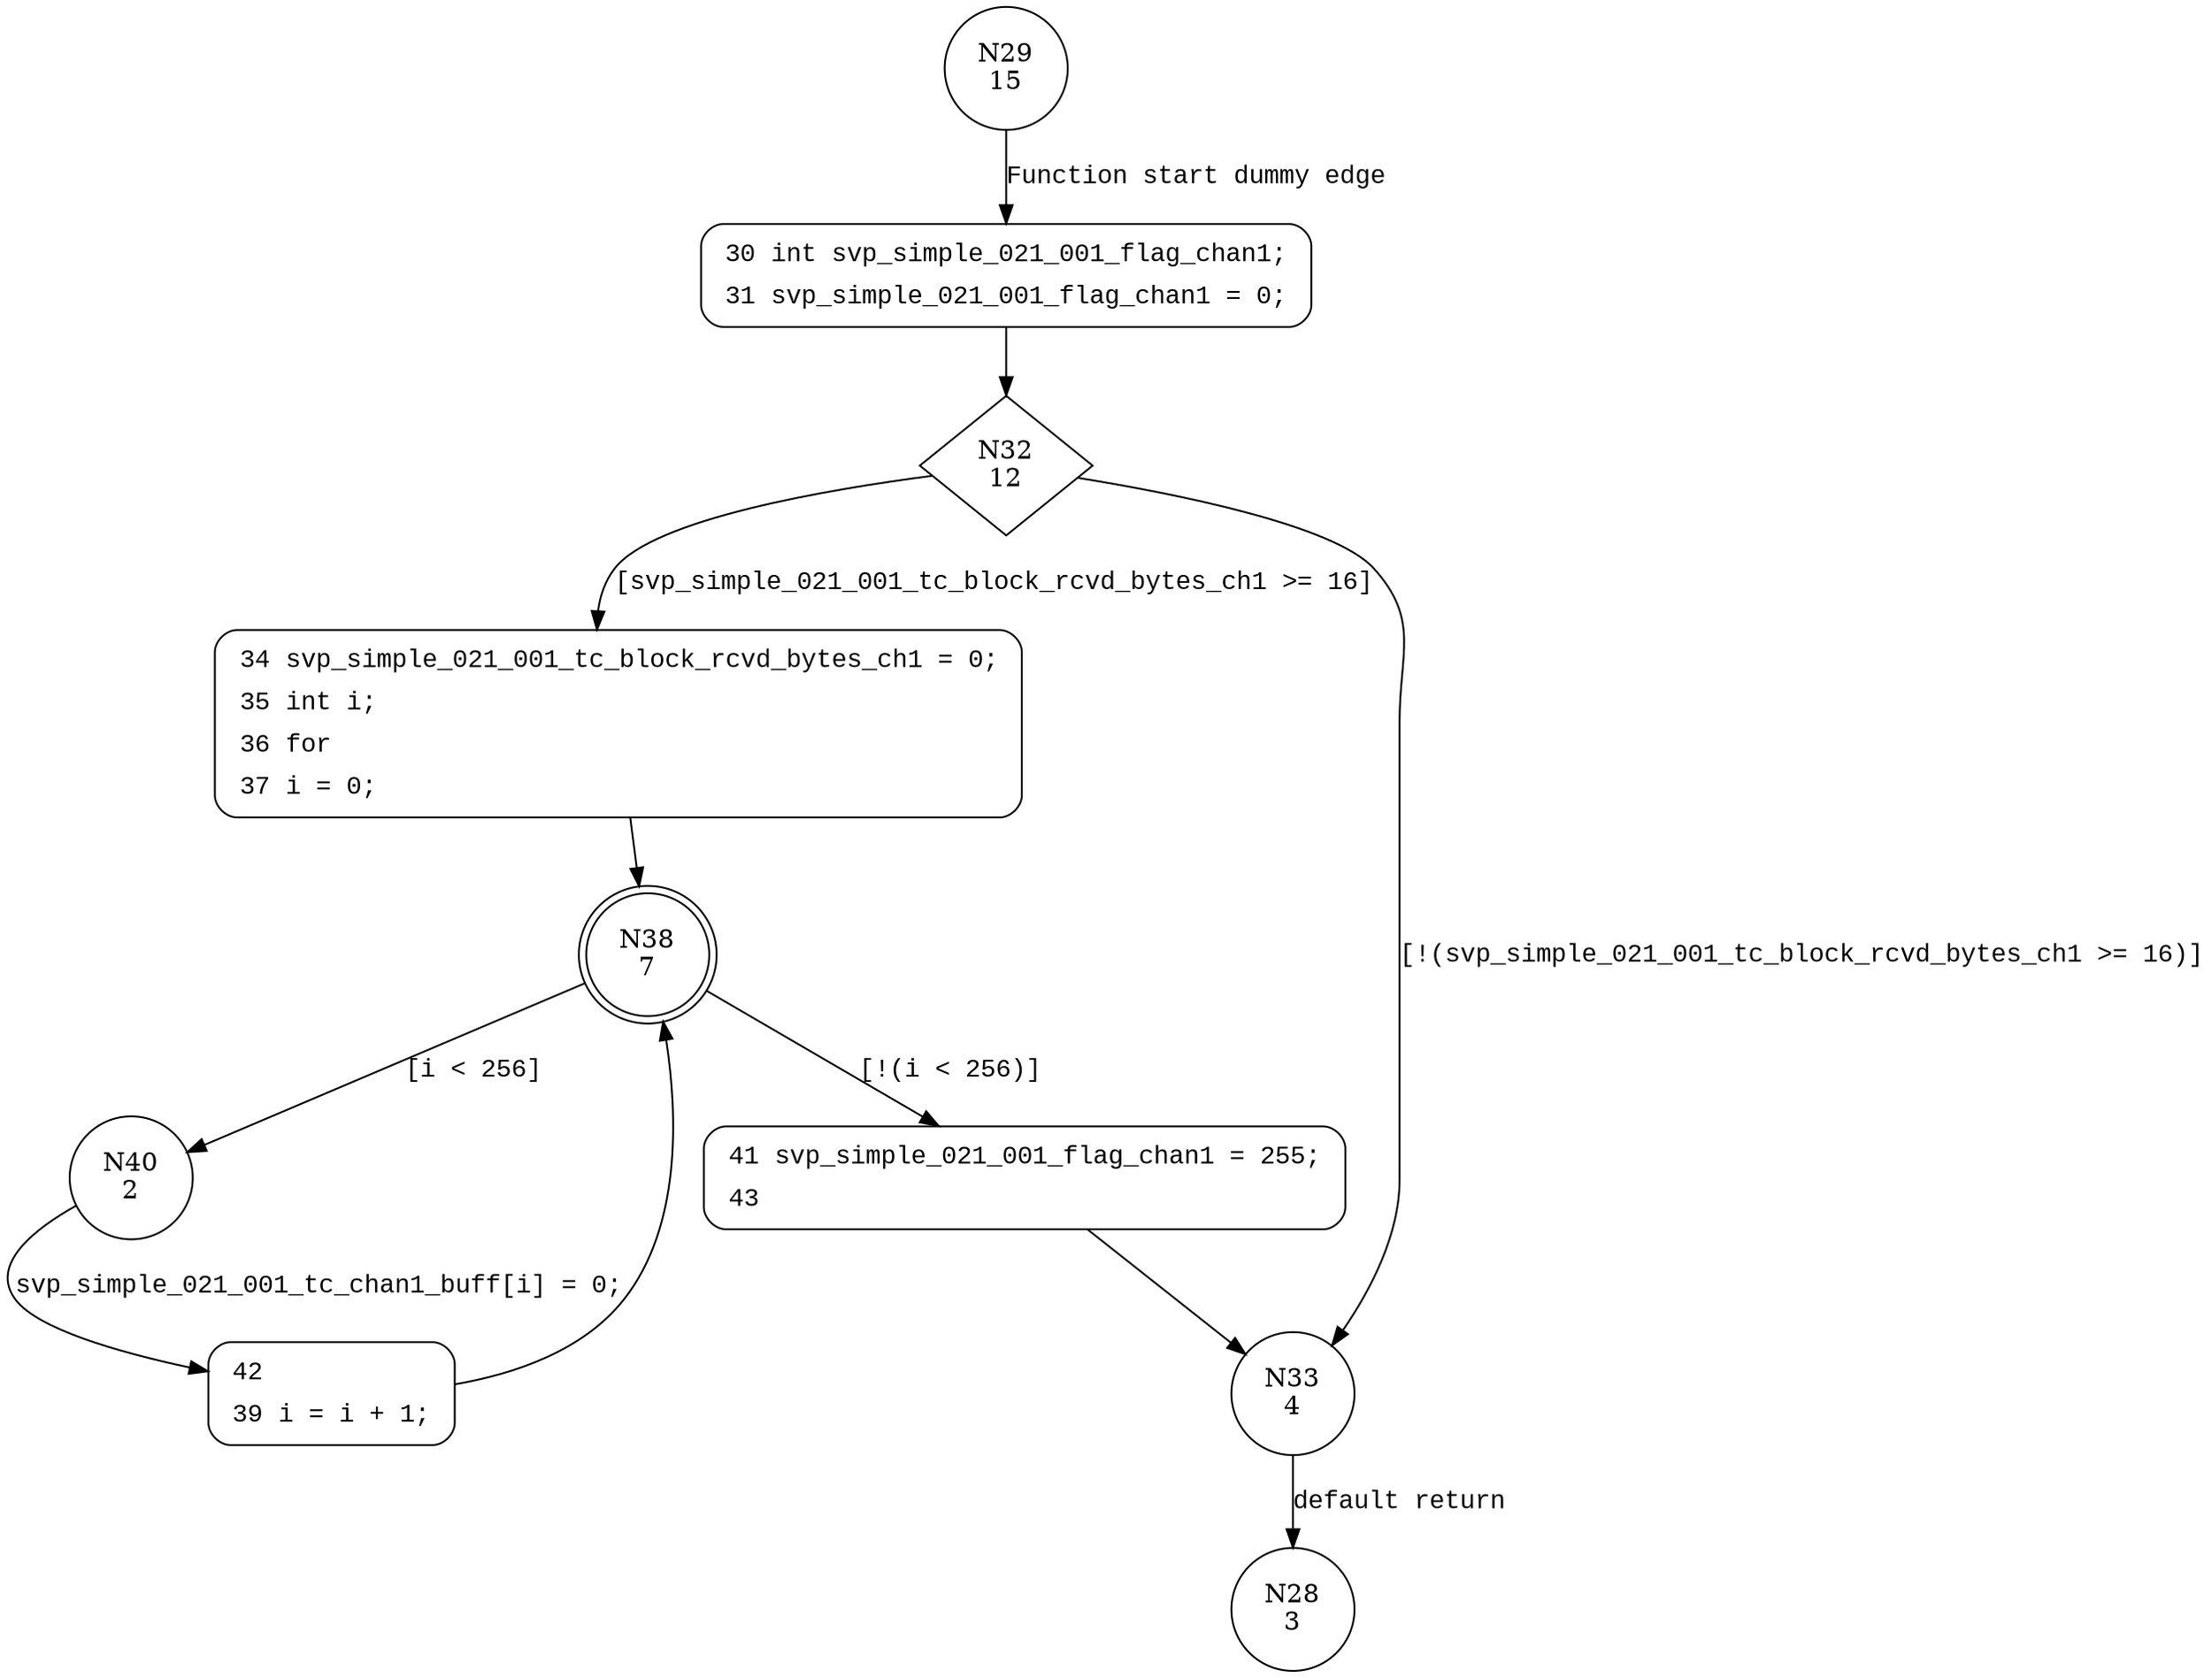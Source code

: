 digraph svp_simple_021_001_RecvTcBlock {
29 [shape="circle" label="N29\n15"]
30 [shape="circle" label="N30\n14"]
32 [shape="diamond" label="N32\n12"]
34 [shape="circle" label="N34\n11"]
33 [shape="circle" label="N33\n4"]
28 [shape="circle" label="N28\n3"]
38 [shape="doublecircle" label="N38\n7"]
40 [shape="circle" label="N40\n2"]
41 [shape="circle" label="N41\n6"]
42 [shape="circle" label="N42\n1"]
30 [style="filled,bold" penwidth="1" fillcolor="white" fontname="Courier New" shape="Mrecord" label=<<table border="0" cellborder="0" cellpadding="3" bgcolor="white"><tr><td align="right">30</td><td align="left">int svp_simple_021_001_flag_chan1;</td></tr><tr><td align="right">31</td><td align="left">svp_simple_021_001_flag_chan1 = 0;</td></tr></table>>]
30 -> 32[label=""]
34 [style="filled,bold" penwidth="1" fillcolor="white" fontname="Courier New" shape="Mrecord" label=<<table border="0" cellborder="0" cellpadding="3" bgcolor="white"><tr><td align="right">34</td><td align="left">svp_simple_021_001_tc_block_rcvd_bytes_ch1 = 0;</td></tr><tr><td align="right">35</td><td align="left">int i;</td></tr><tr><td align="right">36</td><td align="left">for</td></tr><tr><td align="right">37</td><td align="left">i = 0;</td></tr></table>>]
34 -> 38[label=""]
41 [style="filled,bold" penwidth="1" fillcolor="white" fontname="Courier New" shape="Mrecord" label=<<table border="0" cellborder="0" cellpadding="3" bgcolor="white"><tr><td align="right">41</td><td align="left">svp_simple_021_001_flag_chan1 = 255;</td></tr><tr><td align="right">43</td><td align="left"></td></tr></table>>]
41 -> 33[label=""]
42 [style="filled,bold" penwidth="1" fillcolor="white" fontname="Courier New" shape="Mrecord" label=<<table border="0" cellborder="0" cellpadding="3" bgcolor="white"><tr><td align="right">42</td><td align="left"></td></tr><tr><td align="right">39</td><td align="left">i = i + 1;</td></tr></table>>]
42 -> 38[label=""]
29 -> 30 [label="Function start dummy edge" fontname="Courier New"]
32 -> 34 [label="[svp_simple_021_001_tc_block_rcvd_bytes_ch1 >= 16]" fontname="Courier New"]
32 -> 33 [label="[!(svp_simple_021_001_tc_block_rcvd_bytes_ch1 >= 16)]" fontname="Courier New"]
33 -> 28 [label="default return" fontname="Courier New"]
38 -> 40 [label="[i < 256]" fontname="Courier New"]
38 -> 41 [label="[!(i < 256)]" fontname="Courier New"]
40 -> 42 [label="svp_simple_021_001_tc_chan1_buff[i] = 0;" fontname="Courier New"]
}